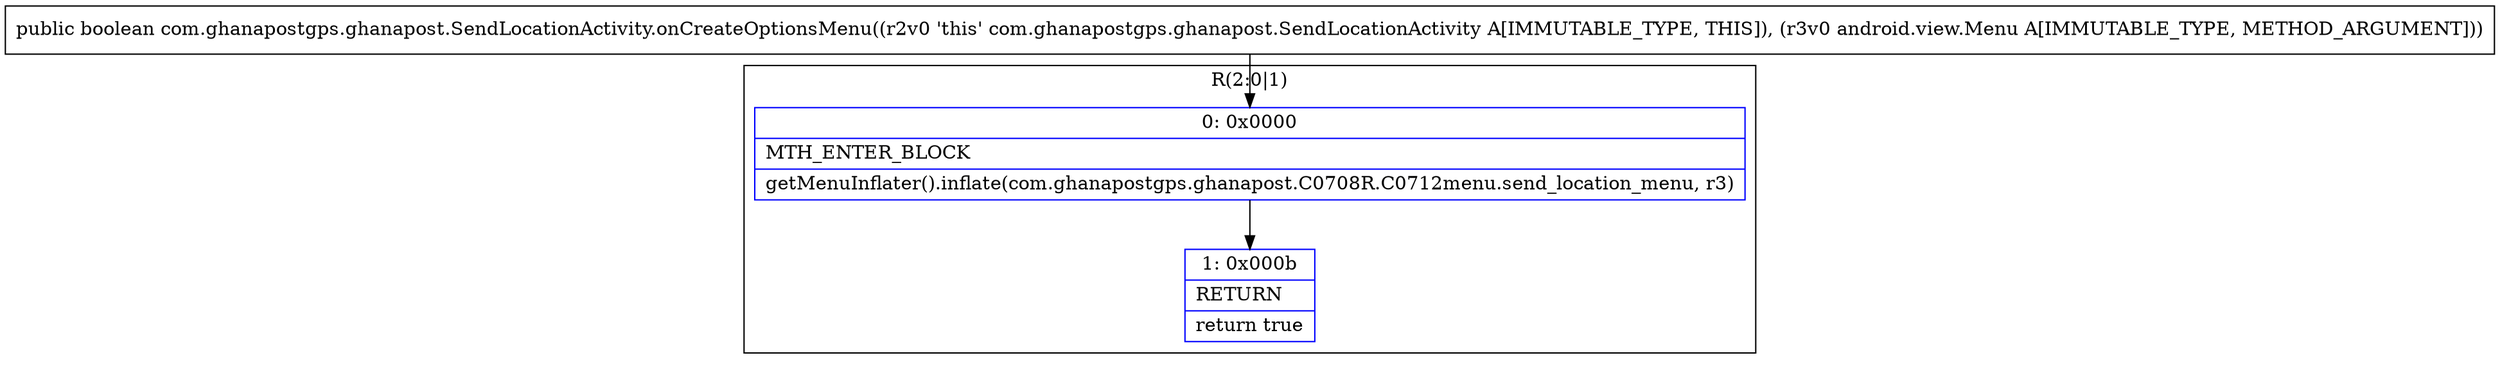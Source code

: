 digraph "CFG forcom.ghanapostgps.ghanapost.SendLocationActivity.onCreateOptionsMenu(Landroid\/view\/Menu;)Z" {
subgraph cluster_Region_1701880534 {
label = "R(2:0|1)";
node [shape=record,color=blue];
Node_0 [shape=record,label="{0\:\ 0x0000|MTH_ENTER_BLOCK\l|getMenuInflater().inflate(com.ghanapostgps.ghanapost.C0708R.C0712menu.send_location_menu, r3)\l}"];
Node_1 [shape=record,label="{1\:\ 0x000b|RETURN\l|return true\l}"];
}
MethodNode[shape=record,label="{public boolean com.ghanapostgps.ghanapost.SendLocationActivity.onCreateOptionsMenu((r2v0 'this' com.ghanapostgps.ghanapost.SendLocationActivity A[IMMUTABLE_TYPE, THIS]), (r3v0 android.view.Menu A[IMMUTABLE_TYPE, METHOD_ARGUMENT])) }"];
MethodNode -> Node_0;
Node_0 -> Node_1;
}

